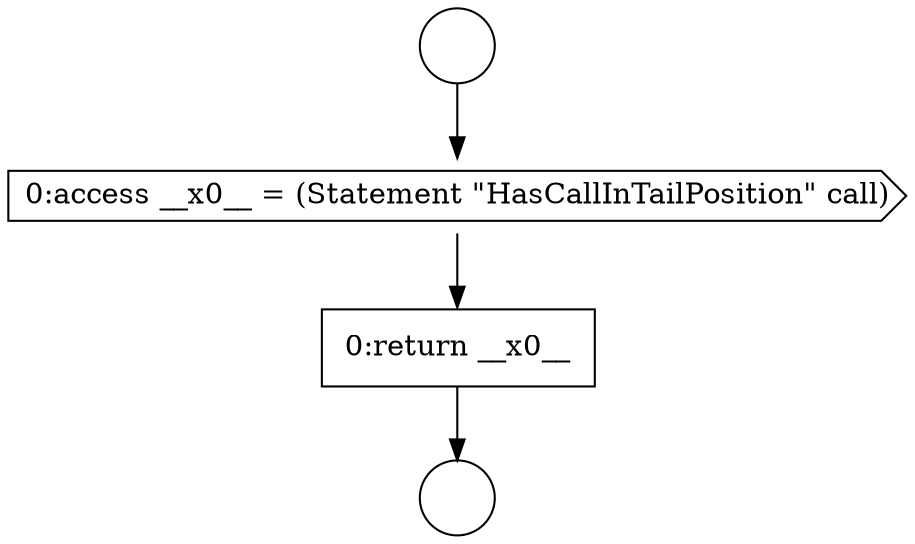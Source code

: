 digraph {
  node8957 [shape=circle label=" " color="black" fillcolor="white" style=filled]
  node8959 [shape=cds, label=<<font color="black">0:access __x0__ = (Statement &quot;HasCallInTailPosition&quot; call)</font>> color="black" fillcolor="white" style=filled]
  node8960 [shape=none, margin=0, label=<<font color="black">
    <table border="0" cellborder="1" cellspacing="0" cellpadding="10">
      <tr><td align="left">0:return __x0__</td></tr>
    </table>
  </font>> color="black" fillcolor="white" style=filled]
  node8958 [shape=circle label=" " color="black" fillcolor="white" style=filled]
  node8957 -> node8959 [ color="black"]
  node8959 -> node8960 [ color="black"]
  node8960 -> node8958 [ color="black"]
}
